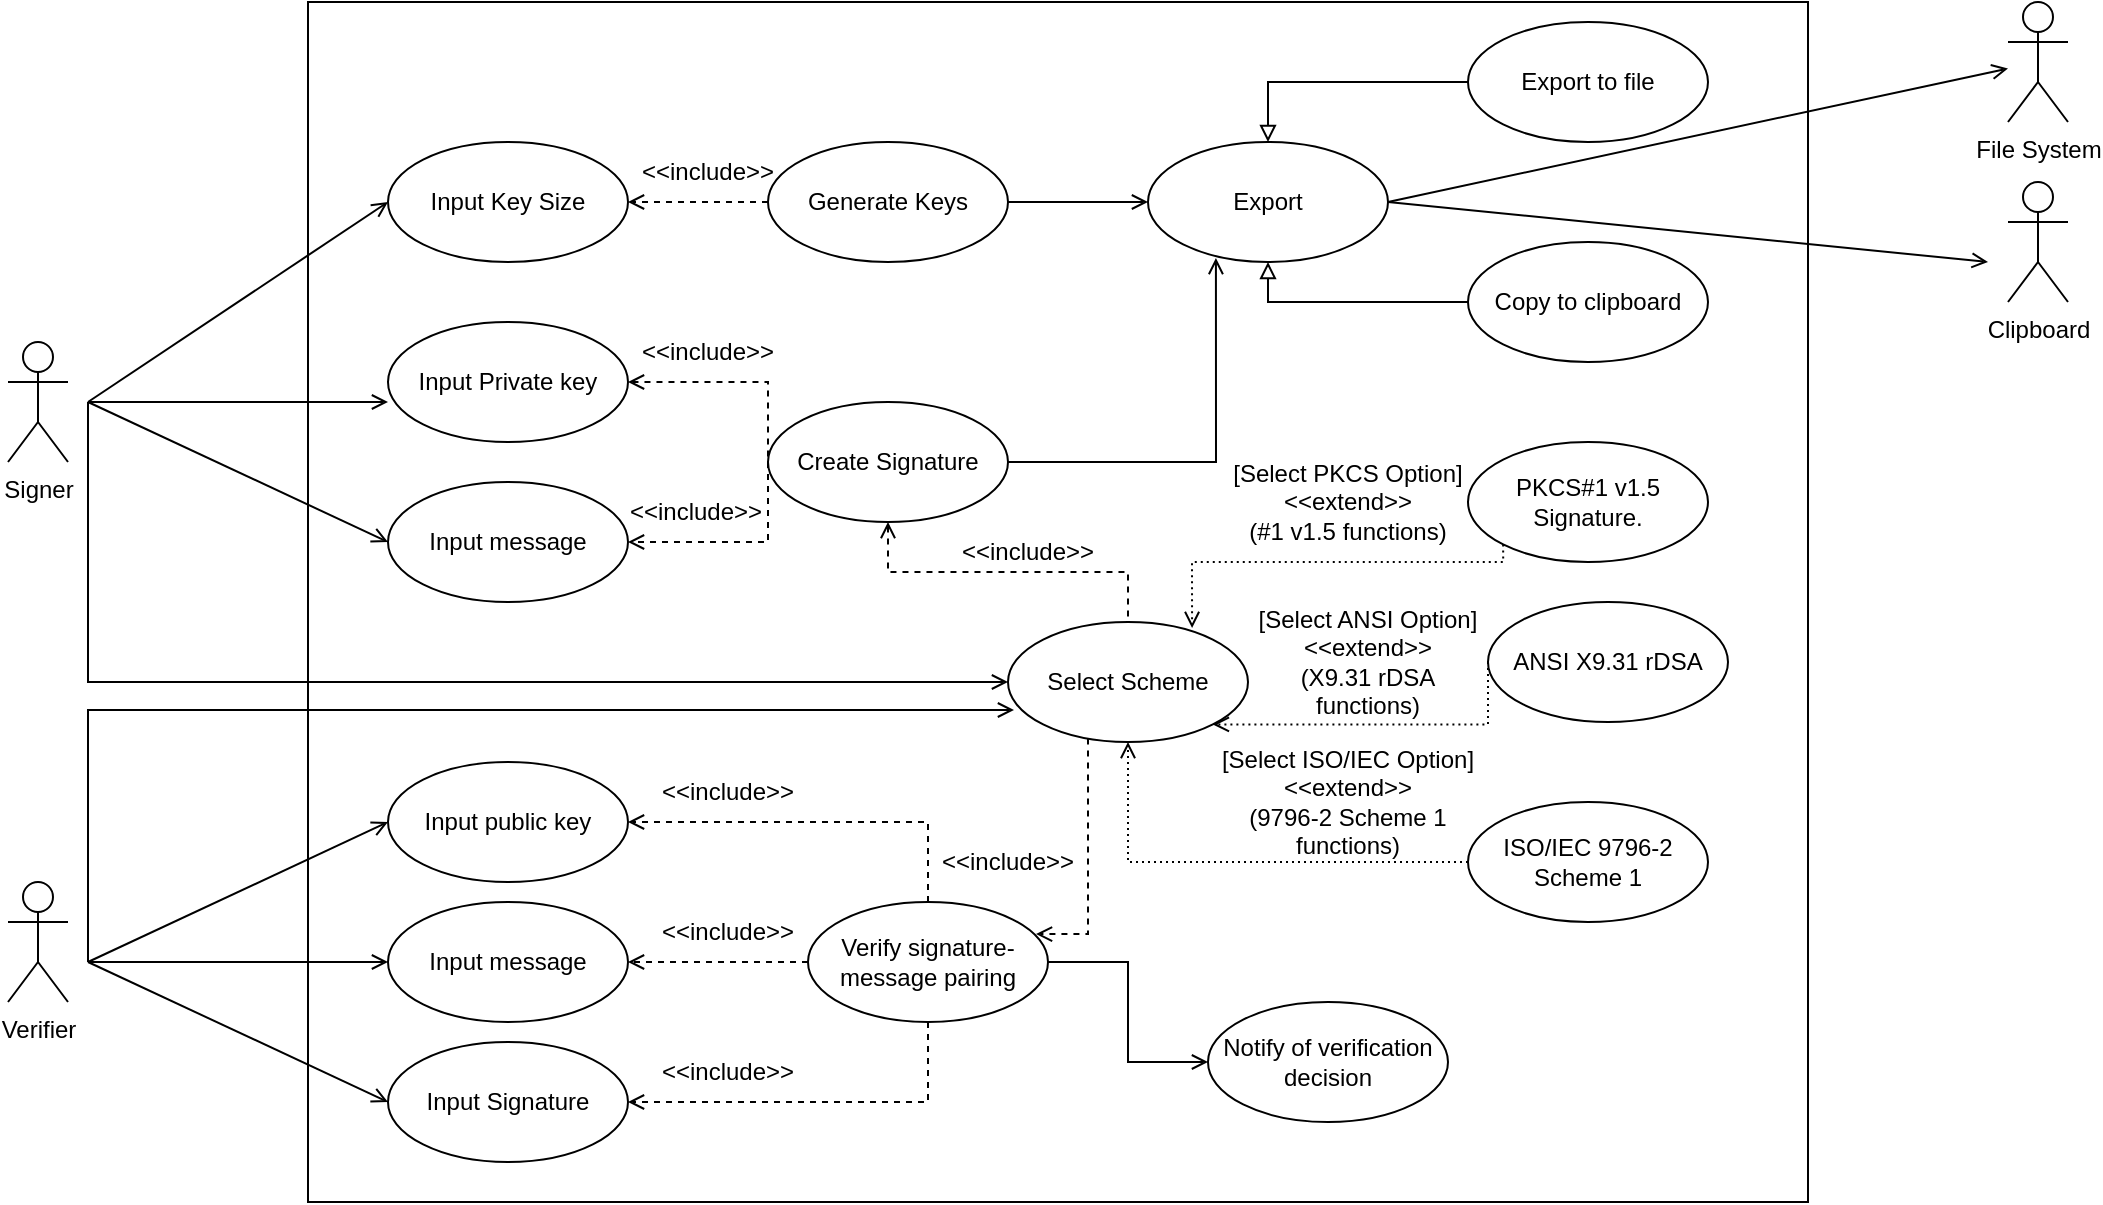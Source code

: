 <mxfile version="22.0.6" type="device">
  <diagram name="Page-1" id="38QwZTrRt14t735NKN4m">
    <mxGraphModel dx="1710" dy="1042" grid="1" gridSize="10" guides="1" tooltips="1" connect="1" arrows="1" fold="1" page="1" pageScale="1" pageWidth="827" pageHeight="1169" math="0" shadow="0">
      <root>
        <mxCell id="0" />
        <mxCell id="1" parent="0" />
        <mxCell id="NQqdmti2_ZRtqbnhM-zB-1" value="" style="rounded=0;whiteSpace=wrap;html=1;fillColor=none;" vertex="1" parent="1">
          <mxGeometry x="220" y="70" width="750" height="600" as="geometry" />
        </mxCell>
        <mxCell id="NQqdmti2_ZRtqbnhM-zB-2" value="Input Key Size" style="ellipse;whiteSpace=wrap;html=1;" vertex="1" parent="1">
          <mxGeometry x="260" y="140" width="120" height="60" as="geometry" />
        </mxCell>
        <mxCell id="NQqdmti2_ZRtqbnhM-zB-22" value="" style="edgeStyle=orthogonalEdgeStyle;rounded=0;orthogonalLoop=1;jettySize=auto;html=1;dashed=1;startArrow=open;startFill=0;endArrow=none;endFill=0;" edge="1" parent="1" source="NQqdmti2_ZRtqbnhM-zB-3" target="NQqdmti2_ZRtqbnhM-zB-6">
          <mxGeometry relative="1" as="geometry">
            <Array as="points">
              <mxPoint x="450" y="260" />
            </Array>
          </mxGeometry>
        </mxCell>
        <mxCell id="NQqdmti2_ZRtqbnhM-zB-3" value="Input Private key" style="ellipse;whiteSpace=wrap;html=1;" vertex="1" parent="1">
          <mxGeometry x="260" y="230" width="120" height="60" as="geometry" />
        </mxCell>
        <mxCell id="NQqdmti2_ZRtqbnhM-zB-4" value="Input message" style="ellipse;whiteSpace=wrap;html=1;" vertex="1" parent="1">
          <mxGeometry x="260" y="310" width="120" height="60" as="geometry" />
        </mxCell>
        <mxCell id="NQqdmti2_ZRtqbnhM-zB-13" value="" style="edgeStyle=orthogonalEdgeStyle;rounded=0;orthogonalLoop=1;jettySize=auto;html=1;dashed=1;strokeWidth=1;endArrow=open;endFill=0;" edge="1" parent="1" source="NQqdmti2_ZRtqbnhM-zB-5" target="NQqdmti2_ZRtqbnhM-zB-2">
          <mxGeometry relative="1" as="geometry" />
        </mxCell>
        <mxCell id="NQqdmti2_ZRtqbnhM-zB-27" style="edgeStyle=orthogonalEdgeStyle;rounded=0;orthogonalLoop=1;jettySize=auto;html=1;endArrow=open;endFill=0;" edge="1" parent="1" source="NQqdmti2_ZRtqbnhM-zB-5" target="NQqdmti2_ZRtqbnhM-zB-26">
          <mxGeometry relative="1" as="geometry" />
        </mxCell>
        <mxCell id="NQqdmti2_ZRtqbnhM-zB-5" value="Generate Keys" style="ellipse;whiteSpace=wrap;html=1;" vertex="1" parent="1">
          <mxGeometry x="450" y="140" width="120" height="60" as="geometry" />
        </mxCell>
        <mxCell id="NQqdmti2_ZRtqbnhM-zB-15" value="" style="edgeStyle=orthogonalEdgeStyle;rounded=0;orthogonalLoop=1;jettySize=auto;html=1;dashed=1;endArrow=open;endFill=0;" edge="1" parent="1" source="NQqdmti2_ZRtqbnhM-zB-6" target="NQqdmti2_ZRtqbnhM-zB-4">
          <mxGeometry relative="1" as="geometry">
            <Array as="points">
              <mxPoint x="450" y="340" />
            </Array>
          </mxGeometry>
        </mxCell>
        <mxCell id="NQqdmti2_ZRtqbnhM-zB-35" style="edgeStyle=orthogonalEdgeStyle;rounded=0;orthogonalLoop=1;jettySize=auto;html=1;entryX=0.5;entryY=0;entryDx=0;entryDy=0;endArrow=none;endFill=0;dashed=1;startArrow=open;startFill=0;" edge="1" parent="1" source="NQqdmti2_ZRtqbnhM-zB-6" target="NQqdmti2_ZRtqbnhM-zB-7">
          <mxGeometry relative="1" as="geometry" />
        </mxCell>
        <mxCell id="NQqdmti2_ZRtqbnhM-zB-6" value="Create Signature" style="ellipse;whiteSpace=wrap;html=1;" vertex="1" parent="1">
          <mxGeometry x="450" y="270" width="120" height="60" as="geometry" />
        </mxCell>
        <mxCell id="NQqdmti2_ZRtqbnhM-zB-43" style="edgeStyle=orthogonalEdgeStyle;rounded=0;orthogonalLoop=1;jettySize=auto;html=1;entryX=0.95;entryY=0.267;entryDx=0;entryDy=0;dashed=1;endArrow=open;endFill=0;entryPerimeter=0;" edge="1" parent="1" source="NQqdmti2_ZRtqbnhM-zB-7" target="NQqdmti2_ZRtqbnhM-zB-11">
          <mxGeometry relative="1" as="geometry">
            <Array as="points">
              <mxPoint x="610" y="536" />
            </Array>
          </mxGeometry>
        </mxCell>
        <mxCell id="NQqdmti2_ZRtqbnhM-zB-7" value="Select Scheme" style="ellipse;whiteSpace=wrap;html=1;" vertex="1" parent="1">
          <mxGeometry x="570" y="380" width="120" height="60" as="geometry" />
        </mxCell>
        <mxCell id="NQqdmti2_ZRtqbnhM-zB-8" value="Input public key" style="ellipse;whiteSpace=wrap;html=1;" vertex="1" parent="1">
          <mxGeometry x="260" y="450" width="120" height="60" as="geometry" />
        </mxCell>
        <mxCell id="NQqdmti2_ZRtqbnhM-zB-9" value="Input message" style="ellipse;whiteSpace=wrap;html=1;" vertex="1" parent="1">
          <mxGeometry x="260" y="520" width="120" height="60" as="geometry" />
        </mxCell>
        <mxCell id="NQqdmti2_ZRtqbnhM-zB-10" value="Input Signature" style="ellipse;whiteSpace=wrap;html=1;" vertex="1" parent="1">
          <mxGeometry x="260" y="590" width="120" height="60" as="geometry" />
        </mxCell>
        <mxCell id="NQqdmti2_ZRtqbnhM-zB-23" value="" style="edgeStyle=orthogonalEdgeStyle;rounded=0;orthogonalLoop=1;jettySize=auto;html=1;dashed=1;endArrow=open;endFill=0;" edge="1" parent="1" source="NQqdmti2_ZRtqbnhM-zB-11" target="NQqdmti2_ZRtqbnhM-zB-9">
          <mxGeometry relative="1" as="geometry" />
        </mxCell>
        <mxCell id="NQqdmti2_ZRtqbnhM-zB-24" style="edgeStyle=orthogonalEdgeStyle;rounded=0;orthogonalLoop=1;jettySize=auto;html=1;entryX=1;entryY=0.5;entryDx=0;entryDy=0;startArrow=none;startFill=0;dashed=1;endArrow=open;endFill=0;" edge="1" parent="1" source="NQqdmti2_ZRtqbnhM-zB-11" target="NQqdmti2_ZRtqbnhM-zB-8">
          <mxGeometry relative="1" as="geometry">
            <Array as="points">
              <mxPoint x="530" y="480" />
            </Array>
          </mxGeometry>
        </mxCell>
        <mxCell id="NQqdmti2_ZRtqbnhM-zB-25" style="edgeStyle=orthogonalEdgeStyle;rounded=0;orthogonalLoop=1;jettySize=auto;html=1;endArrow=open;endFill=0;dashed=1;" edge="1" parent="1" source="NQqdmti2_ZRtqbnhM-zB-11" target="NQqdmti2_ZRtqbnhM-zB-10">
          <mxGeometry relative="1" as="geometry">
            <Array as="points">
              <mxPoint x="530" y="620" />
            </Array>
          </mxGeometry>
        </mxCell>
        <mxCell id="NQqdmti2_ZRtqbnhM-zB-45" style="edgeStyle=orthogonalEdgeStyle;rounded=0;orthogonalLoop=1;jettySize=auto;html=1;entryX=0;entryY=0.5;entryDx=0;entryDy=0;endArrow=open;endFill=0;" edge="1" parent="1" source="NQqdmti2_ZRtqbnhM-zB-11" target="NQqdmti2_ZRtqbnhM-zB-44">
          <mxGeometry relative="1" as="geometry" />
        </mxCell>
        <mxCell id="NQqdmti2_ZRtqbnhM-zB-11" value="Verify signature-message pairing" style="ellipse;whiteSpace=wrap;html=1;" vertex="1" parent="1">
          <mxGeometry x="470" y="520" width="120" height="60" as="geometry" />
        </mxCell>
        <mxCell id="NQqdmti2_ZRtqbnhM-zB-26" value="Export" style="ellipse;whiteSpace=wrap;html=1;" vertex="1" parent="1">
          <mxGeometry x="640" y="140" width="120" height="60" as="geometry" />
        </mxCell>
        <mxCell id="NQqdmti2_ZRtqbnhM-zB-33" style="edgeStyle=orthogonalEdgeStyle;rounded=0;orthogonalLoop=1;jettySize=auto;html=1;entryX=0.5;entryY=0;entryDx=0;entryDy=0;endArrow=block;endFill=0;" edge="1" parent="1" source="NQqdmti2_ZRtqbnhM-zB-28" target="NQqdmti2_ZRtqbnhM-zB-26">
          <mxGeometry relative="1" as="geometry" />
        </mxCell>
        <mxCell id="NQqdmti2_ZRtqbnhM-zB-28" value="Export to file" style="ellipse;whiteSpace=wrap;html=1;" vertex="1" parent="1">
          <mxGeometry x="800" y="80" width="120" height="60" as="geometry" />
        </mxCell>
        <mxCell id="NQqdmti2_ZRtqbnhM-zB-34" style="edgeStyle=orthogonalEdgeStyle;rounded=0;orthogonalLoop=1;jettySize=auto;html=1;entryX=0.5;entryY=1;entryDx=0;entryDy=0;endArrow=block;endFill=0;" edge="1" parent="1" source="NQqdmti2_ZRtqbnhM-zB-29" target="NQqdmti2_ZRtqbnhM-zB-26">
          <mxGeometry relative="1" as="geometry" />
        </mxCell>
        <mxCell id="NQqdmti2_ZRtqbnhM-zB-29" value="Copy to clipboard" style="ellipse;whiteSpace=wrap;html=1;" vertex="1" parent="1">
          <mxGeometry x="800" y="190" width="120" height="60" as="geometry" />
        </mxCell>
        <mxCell id="NQqdmti2_ZRtqbnhM-zB-32" style="edgeStyle=orthogonalEdgeStyle;rounded=0;orthogonalLoop=1;jettySize=auto;html=1;exitX=1;exitY=0.5;exitDx=0;exitDy=0;entryX=0.283;entryY=0.967;entryDx=0;entryDy=0;endArrow=open;endFill=0;entryPerimeter=0;" edge="1" parent="1" source="NQqdmti2_ZRtqbnhM-zB-6" target="NQqdmti2_ZRtqbnhM-zB-26">
          <mxGeometry relative="1" as="geometry" />
        </mxCell>
        <mxCell id="NQqdmti2_ZRtqbnhM-zB-36" value="PKCS#1 v1.5 Signature." style="ellipse;whiteSpace=wrap;html=1;" vertex="1" parent="1">
          <mxGeometry x="800" y="290" width="120" height="60" as="geometry" />
        </mxCell>
        <mxCell id="NQqdmti2_ZRtqbnhM-zB-41" style="edgeStyle=orthogonalEdgeStyle;rounded=0;orthogonalLoop=1;jettySize=auto;html=1;entryX=1;entryY=1;entryDx=0;entryDy=0;dashed=1;dashPattern=1 2;endArrow=open;endFill=0;" edge="1" parent="1" source="NQqdmti2_ZRtqbnhM-zB-37" target="NQqdmti2_ZRtqbnhM-zB-7">
          <mxGeometry relative="1" as="geometry">
            <Array as="points">
              <mxPoint x="810" y="431" />
            </Array>
          </mxGeometry>
        </mxCell>
        <mxCell id="NQqdmti2_ZRtqbnhM-zB-37" value="ANSI X9.31 rDSA" style="ellipse;whiteSpace=wrap;html=1;" vertex="1" parent="1">
          <mxGeometry x="810" y="370" width="120" height="60" as="geometry" />
        </mxCell>
        <mxCell id="NQqdmti2_ZRtqbnhM-zB-42" style="edgeStyle=orthogonalEdgeStyle;rounded=0;orthogonalLoop=1;jettySize=auto;html=1;entryX=0.5;entryY=1;entryDx=0;entryDy=0;dashed=1;dashPattern=1 2;endArrow=open;endFill=0;" edge="1" parent="1" source="NQqdmti2_ZRtqbnhM-zB-38" target="NQqdmti2_ZRtqbnhM-zB-7">
          <mxGeometry relative="1" as="geometry" />
        </mxCell>
        <mxCell id="NQqdmti2_ZRtqbnhM-zB-38" value="ISO/IEC 9796-2 Scheme 1" style="ellipse;whiteSpace=wrap;html=1;" vertex="1" parent="1">
          <mxGeometry x="800" y="470" width="120" height="60" as="geometry" />
        </mxCell>
        <mxCell id="NQqdmti2_ZRtqbnhM-zB-39" style="edgeStyle=orthogonalEdgeStyle;rounded=0;orthogonalLoop=1;jettySize=auto;html=1;dashed=1;dashPattern=1 2;endArrow=open;endFill=0;entryX=0.767;entryY=0.05;entryDx=0;entryDy=0;entryPerimeter=0;exitX=0;exitY=1;exitDx=0;exitDy=0;" edge="1" parent="1" source="NQqdmti2_ZRtqbnhM-zB-36" target="NQqdmti2_ZRtqbnhM-zB-7">
          <mxGeometry relative="1" as="geometry">
            <mxPoint x="660" y="380" as="targetPoint" />
            <Array as="points">
              <mxPoint x="818" y="350" />
              <mxPoint x="662" y="350" />
            </Array>
          </mxGeometry>
        </mxCell>
        <mxCell id="NQqdmti2_ZRtqbnhM-zB-44" value="Notify of verification decision" style="ellipse;whiteSpace=wrap;html=1;" vertex="1" parent="1">
          <mxGeometry x="670" y="570" width="120" height="60" as="geometry" />
        </mxCell>
        <mxCell id="NQqdmti2_ZRtqbnhM-zB-63" style="edgeStyle=orthogonalEdgeStyle;rounded=0;orthogonalLoop=1;jettySize=auto;html=1;entryX=0;entryY=0.5;entryDx=0;entryDy=0;endArrow=open;endFill=0;" edge="1" parent="1" target="NQqdmti2_ZRtqbnhM-zB-7">
          <mxGeometry relative="1" as="geometry">
            <mxPoint x="110" y="270" as="sourcePoint" />
            <Array as="points">
              <mxPoint x="110" y="410" />
            </Array>
          </mxGeometry>
        </mxCell>
        <mxCell id="NQqdmti2_ZRtqbnhM-zB-46" value="Signer" style="shape=umlActor;verticalLabelPosition=bottom;verticalAlign=top;html=1;outlineConnect=0;" vertex="1" parent="1">
          <mxGeometry x="70" y="240" width="30" height="60" as="geometry" />
        </mxCell>
        <mxCell id="NQqdmti2_ZRtqbnhM-zB-47" value="Verifier" style="shape=umlActor;verticalLabelPosition=bottom;verticalAlign=top;html=1;outlineConnect=0;" vertex="1" parent="1">
          <mxGeometry x="70" y="510" width="30" height="60" as="geometry" />
        </mxCell>
        <mxCell id="NQqdmti2_ZRtqbnhM-zB-50" value="" style="endArrow=open;html=1;rounded=0;entryX=0;entryY=0.5;entryDx=0;entryDy=0;endFill=0;" edge="1" parent="1" target="NQqdmti2_ZRtqbnhM-zB-2">
          <mxGeometry width="50" height="50" relative="1" as="geometry">
            <mxPoint x="110" y="270" as="sourcePoint" />
            <mxPoint x="150" y="210" as="targetPoint" />
          </mxGeometry>
        </mxCell>
        <mxCell id="NQqdmti2_ZRtqbnhM-zB-51" value="" style="endArrow=open;html=1;rounded=0;endFill=0;" edge="1" parent="1">
          <mxGeometry width="50" height="50" relative="1" as="geometry">
            <mxPoint x="110" y="270" as="sourcePoint" />
            <mxPoint x="260" y="270" as="targetPoint" />
          </mxGeometry>
        </mxCell>
        <mxCell id="NQqdmti2_ZRtqbnhM-zB-52" value="" style="endArrow=open;html=1;rounded=0;entryX=0;entryY=0.5;entryDx=0;entryDy=0;endFill=0;" edge="1" parent="1" target="NQqdmti2_ZRtqbnhM-zB-4">
          <mxGeometry width="50" height="50" relative="1" as="geometry">
            <mxPoint x="110" y="270" as="sourcePoint" />
            <mxPoint x="270" y="280" as="targetPoint" />
          </mxGeometry>
        </mxCell>
        <mxCell id="NQqdmti2_ZRtqbnhM-zB-53" value="" style="endArrow=open;html=1;rounded=0;entryX=0;entryY=0.5;entryDx=0;entryDy=0;endFill=0;" edge="1" parent="1" target="NQqdmti2_ZRtqbnhM-zB-8">
          <mxGeometry width="50" height="50" relative="1" as="geometry">
            <mxPoint x="110" y="550" as="sourcePoint" />
            <mxPoint x="260" y="450" as="targetPoint" />
          </mxGeometry>
        </mxCell>
        <mxCell id="NQqdmti2_ZRtqbnhM-zB-54" value="" style="endArrow=open;html=1;rounded=0;endFill=0;" edge="1" parent="1">
          <mxGeometry width="50" height="50" relative="1" as="geometry">
            <mxPoint x="110" y="550" as="sourcePoint" />
            <mxPoint x="260" y="550" as="targetPoint" />
          </mxGeometry>
        </mxCell>
        <mxCell id="NQqdmti2_ZRtqbnhM-zB-55" value="" style="endArrow=open;html=1;rounded=0;entryX=0;entryY=0.5;entryDx=0;entryDy=0;endFill=0;" edge="1" parent="1">
          <mxGeometry width="50" height="50" relative="1" as="geometry">
            <mxPoint x="110" y="550" as="sourcePoint" />
            <mxPoint x="260" y="620" as="targetPoint" />
          </mxGeometry>
        </mxCell>
        <mxCell id="NQqdmti2_ZRtqbnhM-zB-64" style="edgeStyle=orthogonalEdgeStyle;rounded=0;orthogonalLoop=1;jettySize=auto;html=1;entryX=0.025;entryY=0.717;entryDx=0;entryDy=0;entryPerimeter=0;endArrow=open;endFill=0;" edge="1" parent="1" target="NQqdmti2_ZRtqbnhM-zB-7">
          <mxGeometry relative="1" as="geometry">
            <mxPoint x="110" y="550" as="sourcePoint" />
            <Array as="points">
              <mxPoint x="110" y="424" />
            </Array>
          </mxGeometry>
        </mxCell>
        <mxCell id="NQqdmti2_ZRtqbnhM-zB-65" value="&amp;lt;&amp;lt;include&amp;gt;&amp;gt;" style="text;html=1;strokeColor=none;fillColor=none;align=center;verticalAlign=middle;whiteSpace=wrap;rounded=0;" vertex="1" parent="1">
          <mxGeometry x="390" y="230" width="60" height="30" as="geometry" />
        </mxCell>
        <mxCell id="NQqdmti2_ZRtqbnhM-zB-66" value="&amp;lt;&amp;lt;include&amp;gt;&amp;gt;" style="text;html=1;strokeColor=none;fillColor=none;align=center;verticalAlign=middle;whiteSpace=wrap;rounded=0;" vertex="1" parent="1">
          <mxGeometry x="390" y="140" width="60" height="30" as="geometry" />
        </mxCell>
        <mxCell id="NQqdmti2_ZRtqbnhM-zB-67" value="&amp;lt;&amp;lt;include&amp;gt;&amp;gt;" style="text;html=1;strokeColor=none;fillColor=none;align=center;verticalAlign=middle;whiteSpace=wrap;rounded=0;" vertex="1" parent="1">
          <mxGeometry x="384" y="310" width="60" height="30" as="geometry" />
        </mxCell>
        <mxCell id="NQqdmti2_ZRtqbnhM-zB-69" value="&amp;lt;&amp;lt;include&amp;gt;&amp;gt;" style="text;html=1;strokeColor=none;fillColor=none;align=center;verticalAlign=middle;whiteSpace=wrap;rounded=0;" vertex="1" parent="1">
          <mxGeometry x="400" y="450" width="60" height="30" as="geometry" />
        </mxCell>
        <mxCell id="NQqdmti2_ZRtqbnhM-zB-70" value="&amp;lt;&amp;lt;include&amp;gt;&amp;gt;" style="text;html=1;strokeColor=none;fillColor=none;align=center;verticalAlign=middle;whiteSpace=wrap;rounded=0;" vertex="1" parent="1">
          <mxGeometry x="400" y="520" width="60" height="30" as="geometry" />
        </mxCell>
        <mxCell id="NQqdmti2_ZRtqbnhM-zB-71" value="&amp;lt;&amp;lt;include&amp;gt;&amp;gt;" style="text;html=1;strokeColor=none;fillColor=none;align=center;verticalAlign=middle;whiteSpace=wrap;rounded=0;" vertex="1" parent="1">
          <mxGeometry x="400" y="590" width="60" height="30" as="geometry" />
        </mxCell>
        <mxCell id="NQqdmti2_ZRtqbnhM-zB-72" value="&amp;lt;&amp;lt;include&amp;gt;&amp;gt;" style="text;html=1;strokeColor=none;fillColor=none;align=center;verticalAlign=middle;whiteSpace=wrap;rounded=0;" vertex="1" parent="1">
          <mxGeometry x="550" y="330" width="60" height="30" as="geometry" />
        </mxCell>
        <mxCell id="NQqdmti2_ZRtqbnhM-zB-73" value="&amp;lt;&amp;lt;include&amp;gt;&amp;gt;" style="text;html=1;strokeColor=none;fillColor=none;align=center;verticalAlign=middle;whiteSpace=wrap;rounded=0;" vertex="1" parent="1">
          <mxGeometry x="540" y="485" width="60" height="30" as="geometry" />
        </mxCell>
        <mxCell id="NQqdmti2_ZRtqbnhM-zB-74" value="[Select PKCS Option]&lt;br&gt;&amp;lt;&amp;lt;extend&amp;gt;&amp;gt;&lt;br&gt;(#1 v1.5 functions)" style="text;html=1;strokeColor=none;fillColor=none;align=center;verticalAlign=middle;whiteSpace=wrap;rounded=0;" vertex="1" parent="1">
          <mxGeometry x="680" y="290" width="120" height="60" as="geometry" />
        </mxCell>
        <mxCell id="NQqdmti2_ZRtqbnhM-zB-75" value="[Select ANSI Option]&lt;br&gt;&amp;lt;&amp;lt;extend&amp;gt;&amp;gt;&lt;br&gt;(X9.31 rDSA functions)" style="text;html=1;strokeColor=none;fillColor=none;align=center;verticalAlign=middle;whiteSpace=wrap;rounded=0;" vertex="1" parent="1">
          <mxGeometry x="690" y="370" width="120" height="60" as="geometry" />
        </mxCell>
        <mxCell id="NQqdmti2_ZRtqbnhM-zB-76" value="[Select ISO/IEC Option]&lt;br&gt;&amp;lt;&amp;lt;extend&amp;gt;&amp;gt;&lt;br&gt;(9796-2 Scheme 1 functions)" style="text;html=1;strokeColor=none;fillColor=none;align=center;verticalAlign=middle;whiteSpace=wrap;rounded=0;" vertex="1" parent="1">
          <mxGeometry x="670" y="440" width="140" height="60" as="geometry" />
        </mxCell>
        <mxCell id="NQqdmti2_ZRtqbnhM-zB-77" value="File System" style="shape=umlActor;verticalLabelPosition=bottom;verticalAlign=top;html=1;outlineConnect=0;" vertex="1" parent="1">
          <mxGeometry x="1070" y="70" width="30" height="60" as="geometry" />
        </mxCell>
        <mxCell id="NQqdmti2_ZRtqbnhM-zB-78" value="Clipboard" style="shape=umlActor;verticalLabelPosition=bottom;verticalAlign=top;html=1;outlineConnect=0;" vertex="1" parent="1">
          <mxGeometry x="1070" y="160" width="30" height="60" as="geometry" />
        </mxCell>
        <mxCell id="NQqdmti2_ZRtqbnhM-zB-81" value="" style="endArrow=open;html=1;rounded=0;endFill=0;" edge="1" parent="1" target="NQqdmti2_ZRtqbnhM-zB-77">
          <mxGeometry width="50" height="50" relative="1" as="geometry">
            <mxPoint x="760" y="170" as="sourcePoint" />
            <mxPoint x="810" y="120" as="targetPoint" />
          </mxGeometry>
        </mxCell>
        <mxCell id="NQqdmti2_ZRtqbnhM-zB-82" value="" style="endArrow=open;html=1;rounded=0;endFill=0;exitX=1;exitY=0.5;exitDx=0;exitDy=0;" edge="1" parent="1" source="NQqdmti2_ZRtqbnhM-zB-26">
          <mxGeometry width="50" height="50" relative="1" as="geometry">
            <mxPoint x="770" y="180" as="sourcePoint" />
            <mxPoint x="1060" y="200" as="targetPoint" />
          </mxGeometry>
        </mxCell>
      </root>
    </mxGraphModel>
  </diagram>
</mxfile>
